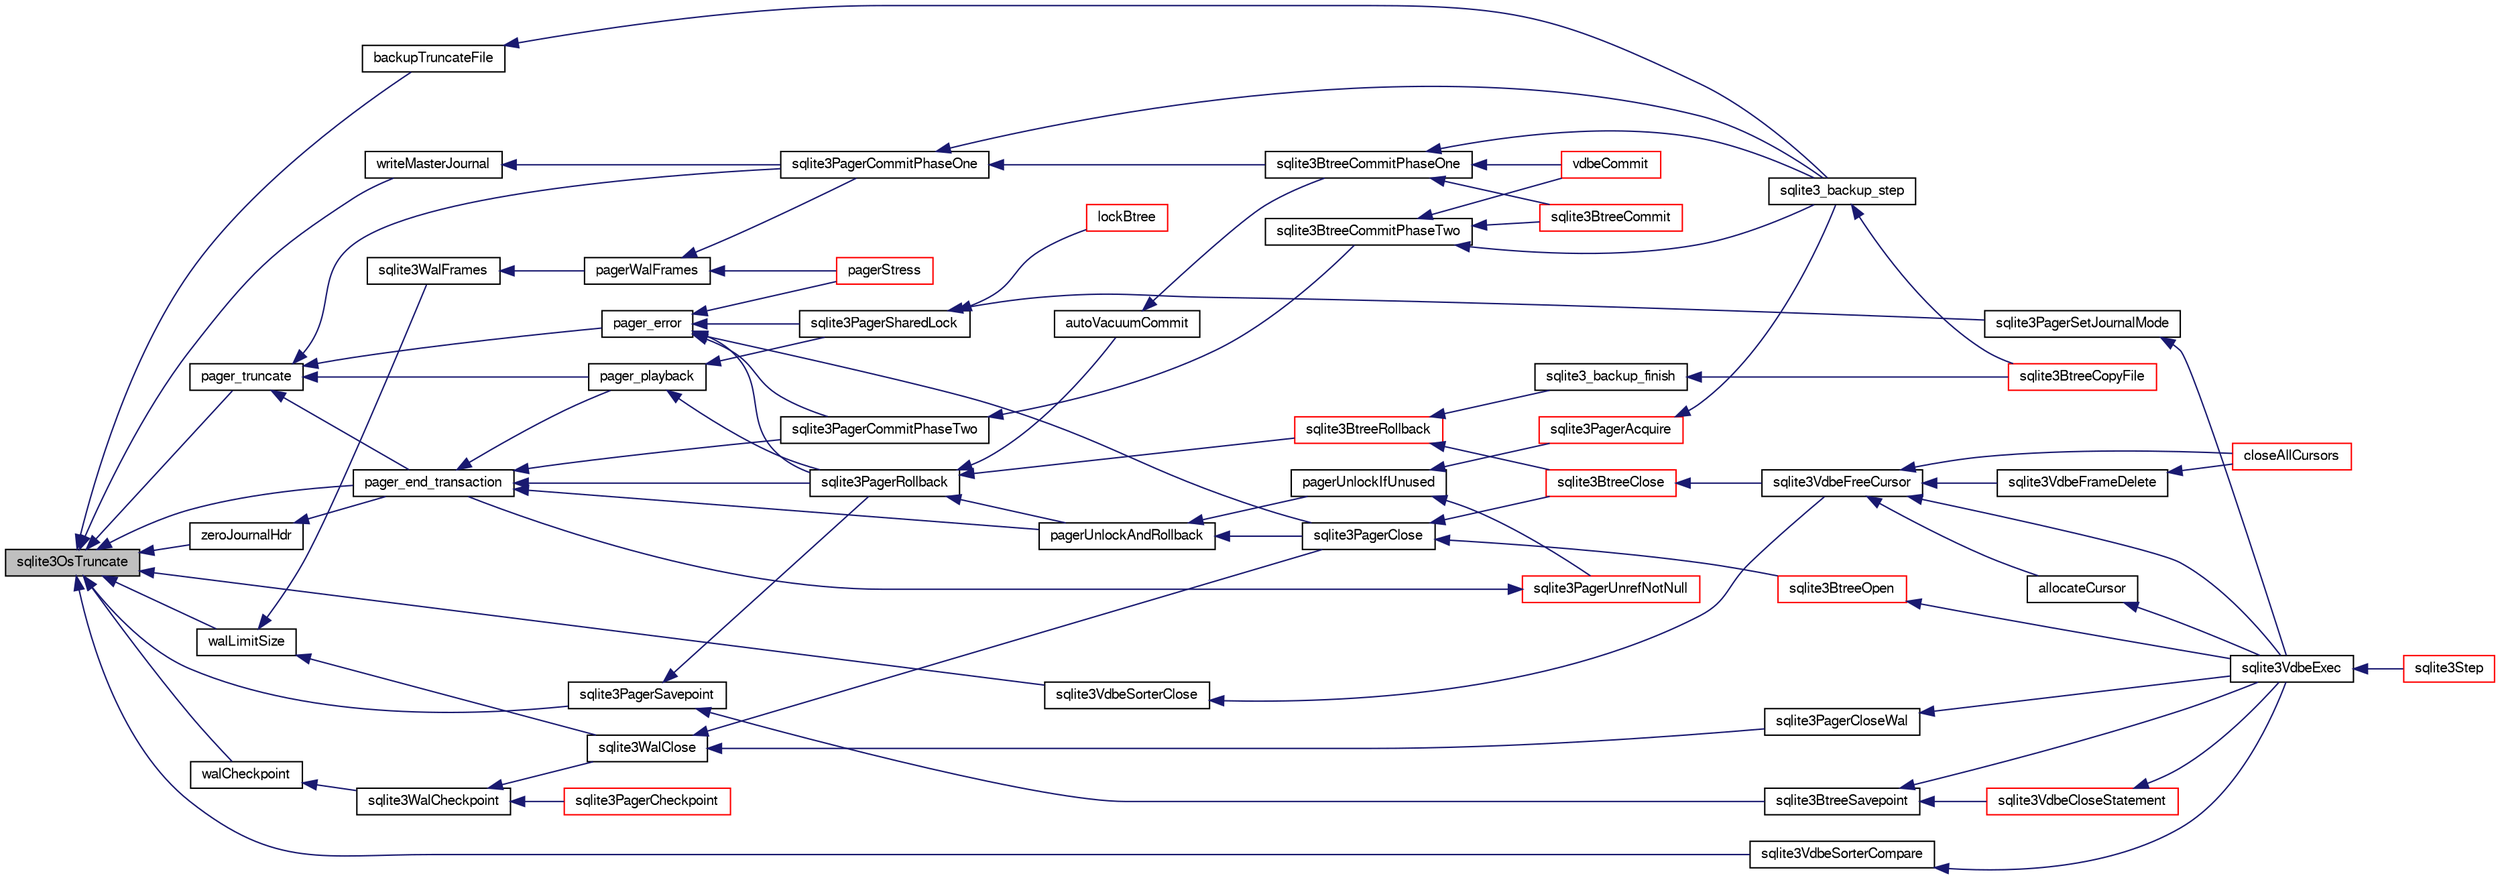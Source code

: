 digraph "sqlite3OsTruncate"
{
  edge [fontname="FreeSans",fontsize="10",labelfontname="FreeSans",labelfontsize="10"];
  node [fontname="FreeSans",fontsize="10",shape=record];
  rankdir="LR";
  Node619578 [label="sqlite3OsTruncate",height=0.2,width=0.4,color="black", fillcolor="grey75", style="filled", fontcolor="black"];
  Node619578 -> Node619579 [dir="back",color="midnightblue",fontsize="10",style="solid",fontname="FreeSans"];
  Node619579 [label="zeroJournalHdr",height=0.2,width=0.4,color="black", fillcolor="white", style="filled",URL="$sqlite3_8c.html#a6e1592949a5e668f43f0ff5f5d08fe10"];
  Node619579 -> Node619580 [dir="back",color="midnightblue",fontsize="10",style="solid",fontname="FreeSans"];
  Node619580 [label="pager_end_transaction",height=0.2,width=0.4,color="black", fillcolor="white", style="filled",URL="$sqlite3_8c.html#a0814e2cfab386b1e3ba74528870339fe"];
  Node619580 -> Node619581 [dir="back",color="midnightblue",fontsize="10",style="solid",fontname="FreeSans"];
  Node619581 [label="pagerUnlockAndRollback",height=0.2,width=0.4,color="black", fillcolor="white", style="filled",URL="$sqlite3_8c.html#a02d96b7bf62c3b13ba905d168914518c"];
  Node619581 -> Node619582 [dir="back",color="midnightblue",fontsize="10",style="solid",fontname="FreeSans"];
  Node619582 [label="sqlite3PagerClose",height=0.2,width=0.4,color="black", fillcolor="white", style="filled",URL="$sqlite3_8c.html#af94b1f96b60689fd09422cce2c85f53f"];
  Node619582 -> Node619583 [dir="back",color="midnightblue",fontsize="10",style="solid",fontname="FreeSans"];
  Node619583 [label="sqlite3BtreeOpen",height=0.2,width=0.4,color="red", fillcolor="white", style="filled",URL="$sqlite3_8c.html#a13dcb44dc34af6ce9d38de9c5aa975f9"];
  Node619583 -> Node619584 [dir="back",color="midnightblue",fontsize="10",style="solid",fontname="FreeSans"];
  Node619584 [label="sqlite3VdbeExec",height=0.2,width=0.4,color="black", fillcolor="white", style="filled",URL="$sqlite3_8c.html#a8ce40a614bdc56719c4d642b1e4dfb21"];
  Node619584 -> Node619585 [dir="back",color="midnightblue",fontsize="10",style="solid",fontname="FreeSans"];
  Node619585 [label="sqlite3Step",height=0.2,width=0.4,color="red", fillcolor="white", style="filled",URL="$sqlite3_8c.html#a3f2872e873e2758a4beedad1d5113554"];
  Node619582 -> Node619850 [dir="back",color="midnightblue",fontsize="10",style="solid",fontname="FreeSans"];
  Node619850 [label="sqlite3BtreeClose",height=0.2,width=0.4,color="red", fillcolor="white", style="filled",URL="$sqlite3_8c.html#a729b65009b66a99200496b09c124df01"];
  Node619850 -> Node619851 [dir="back",color="midnightblue",fontsize="10",style="solid",fontname="FreeSans"];
  Node619851 [label="sqlite3VdbeFreeCursor",height=0.2,width=0.4,color="black", fillcolor="white", style="filled",URL="$sqlite3_8c.html#a0f9084083e1d0639708934630f33d6ef"];
  Node619851 -> Node619852 [dir="back",color="midnightblue",fontsize="10",style="solid",fontname="FreeSans"];
  Node619852 [label="sqlite3VdbeFrameDelete",height=0.2,width=0.4,color="black", fillcolor="white", style="filled",URL="$sqlite3_8c.html#adb3773fdfb1685857e28891f76365900"];
  Node619852 -> Node619853 [dir="back",color="midnightblue",fontsize="10",style="solid",fontname="FreeSans"];
  Node619853 [label="closeAllCursors",height=0.2,width=0.4,color="red", fillcolor="white", style="filled",URL="$sqlite3_8c.html#af1ac189735864dd6989a8c5af4557547"];
  Node619851 -> Node619853 [dir="back",color="midnightblue",fontsize="10",style="solid",fontname="FreeSans"];
  Node619851 -> Node619854 [dir="back",color="midnightblue",fontsize="10",style="solid",fontname="FreeSans"];
  Node619854 [label="allocateCursor",height=0.2,width=0.4,color="black", fillcolor="white", style="filled",URL="$sqlite3_8c.html#a5083c054ea81802294e539b00a57aad4"];
  Node619854 -> Node619584 [dir="back",color="midnightblue",fontsize="10",style="solid",fontname="FreeSans"];
  Node619851 -> Node619584 [dir="back",color="midnightblue",fontsize="10",style="solid",fontname="FreeSans"];
  Node619581 -> Node619855 [dir="back",color="midnightblue",fontsize="10",style="solid",fontname="FreeSans"];
  Node619855 [label="pagerUnlockIfUnused",height=0.2,width=0.4,color="black", fillcolor="white", style="filled",URL="$sqlite3_8c.html#abf547f4276efb6f10262f7fde1e4d065"];
  Node619855 -> Node619856 [dir="back",color="midnightblue",fontsize="10",style="solid",fontname="FreeSans"];
  Node619856 [label="sqlite3PagerAcquire",height=0.2,width=0.4,color="red", fillcolor="white", style="filled",URL="$sqlite3_8c.html#a22a53daafd2bd778cda390312651f994"];
  Node619856 -> Node619797 [dir="back",color="midnightblue",fontsize="10",style="solid",fontname="FreeSans"];
  Node619797 [label="sqlite3_backup_step",height=0.2,width=0.4,color="black", fillcolor="white", style="filled",URL="$sqlite3_8h.html#a1699b75e98d082eebc465a9e64c35269"];
  Node619797 -> Node619798 [dir="back",color="midnightblue",fontsize="10",style="solid",fontname="FreeSans"];
  Node619798 [label="sqlite3BtreeCopyFile",height=0.2,width=0.4,color="red", fillcolor="white", style="filled",URL="$sqlite3_8c.html#a4d9e19a79f0d5c1dfcef0bd137ae83f9"];
  Node619855 -> Node619929 [dir="back",color="midnightblue",fontsize="10",style="solid",fontname="FreeSans"];
  Node619929 [label="sqlite3PagerUnrefNotNull",height=0.2,width=0.4,color="red", fillcolor="white", style="filled",URL="$sqlite3_8c.html#a4b314f96f09f5c68c94672e420e31ab9"];
  Node619929 -> Node619580 [dir="back",color="midnightblue",fontsize="10",style="solid",fontname="FreeSans"];
  Node619580 -> Node619858 [dir="back",color="midnightblue",fontsize="10",style="solid",fontname="FreeSans"];
  Node619858 [label="pager_playback",height=0.2,width=0.4,color="black", fillcolor="white", style="filled",URL="$sqlite3_8c.html#a9d9a750a9fc76eb4b668c8a16b164a65"];
  Node619858 -> Node619859 [dir="back",color="midnightblue",fontsize="10",style="solid",fontname="FreeSans"];
  Node619859 [label="sqlite3PagerSharedLock",height=0.2,width=0.4,color="black", fillcolor="white", style="filled",URL="$sqlite3_8c.html#a58c197b629fb6eaacf96c7add57c70df"];
  Node619859 -> Node619860 [dir="back",color="midnightblue",fontsize="10",style="solid",fontname="FreeSans"];
  Node619860 [label="sqlite3PagerSetJournalMode",height=0.2,width=0.4,color="black", fillcolor="white", style="filled",URL="$sqlite3_8c.html#afb929a0a4553cda84de16180ddbd09f7"];
  Node619860 -> Node619584 [dir="back",color="midnightblue",fontsize="10",style="solid",fontname="FreeSans"];
  Node619859 -> Node619861 [dir="back",color="midnightblue",fontsize="10",style="solid",fontname="FreeSans"];
  Node619861 [label="lockBtree",height=0.2,width=0.4,color="red", fillcolor="white", style="filled",URL="$sqlite3_8c.html#a5b808194d3178be15705a420265cee9d"];
  Node619858 -> Node619864 [dir="back",color="midnightblue",fontsize="10",style="solid",fontname="FreeSans"];
  Node619864 [label="sqlite3PagerRollback",height=0.2,width=0.4,color="black", fillcolor="white", style="filled",URL="$sqlite3_8c.html#afdd2ecbb97b7a716892ff6bd10c7dfd0"];
  Node619864 -> Node619581 [dir="back",color="midnightblue",fontsize="10",style="solid",fontname="FreeSans"];
  Node619864 -> Node619865 [dir="back",color="midnightblue",fontsize="10",style="solid",fontname="FreeSans"];
  Node619865 [label="autoVacuumCommit",height=0.2,width=0.4,color="black", fillcolor="white", style="filled",URL="$sqlite3_8c.html#a809d22c6311135ae3048adf41febaef0"];
  Node619865 -> Node619866 [dir="back",color="midnightblue",fontsize="10",style="solid",fontname="FreeSans"];
  Node619866 [label="sqlite3BtreeCommitPhaseOne",height=0.2,width=0.4,color="black", fillcolor="white", style="filled",URL="$sqlite3_8c.html#ae266cba101e64ad99a166f237532e262"];
  Node619866 -> Node619867 [dir="back",color="midnightblue",fontsize="10",style="solid",fontname="FreeSans"];
  Node619867 [label="sqlite3BtreeCommit",height=0.2,width=0.4,color="red", fillcolor="white", style="filled",URL="$sqlite3_8c.html#a8e56ab314556935f9f73080147d26419"];
  Node619866 -> Node619797 [dir="back",color="midnightblue",fontsize="10",style="solid",fontname="FreeSans"];
  Node619866 -> Node619868 [dir="back",color="midnightblue",fontsize="10",style="solid",fontname="FreeSans"];
  Node619868 [label="vdbeCommit",height=0.2,width=0.4,color="red", fillcolor="white", style="filled",URL="$sqlite3_8c.html#a5d7f1e0625451b987728f600cfe1b92d"];
  Node619864 -> Node619869 [dir="back",color="midnightblue",fontsize="10",style="solid",fontname="FreeSans"];
  Node619869 [label="sqlite3BtreeRollback",height=0.2,width=0.4,color="red", fillcolor="white", style="filled",URL="$sqlite3_8c.html#a317473acdafdd688385c8954f09de186"];
  Node619869 -> Node619850 [dir="back",color="midnightblue",fontsize="10",style="solid",fontname="FreeSans"];
  Node619869 -> Node619814 [dir="back",color="midnightblue",fontsize="10",style="solid",fontname="FreeSans"];
  Node619814 [label="sqlite3_backup_finish",height=0.2,width=0.4,color="black", fillcolor="white", style="filled",URL="$sqlite3_8h.html#a176857dd58d99be53b6d7305533e0048"];
  Node619814 -> Node619798 [dir="back",color="midnightblue",fontsize="10",style="solid",fontname="FreeSans"];
  Node619580 -> Node619965 [dir="back",color="midnightblue",fontsize="10",style="solid",fontname="FreeSans"];
  Node619965 [label="sqlite3PagerCommitPhaseTwo",height=0.2,width=0.4,color="black", fillcolor="white", style="filled",URL="$sqlite3_8c.html#a18af1df44bbc3ae598f0559f6fc5861e"];
  Node619965 -> Node619959 [dir="back",color="midnightblue",fontsize="10",style="solid",fontname="FreeSans"];
  Node619959 [label="sqlite3BtreeCommitPhaseTwo",height=0.2,width=0.4,color="black", fillcolor="white", style="filled",URL="$sqlite3_8c.html#a84764f43cb4ca50bcac1fc674e8d6dd9"];
  Node619959 -> Node619867 [dir="back",color="midnightblue",fontsize="10",style="solid",fontname="FreeSans"];
  Node619959 -> Node619797 [dir="back",color="midnightblue",fontsize="10",style="solid",fontname="FreeSans"];
  Node619959 -> Node619868 [dir="back",color="midnightblue",fontsize="10",style="solid",fontname="FreeSans"];
  Node619580 -> Node619864 [dir="back",color="midnightblue",fontsize="10",style="solid",fontname="FreeSans"];
  Node619578 -> Node619966 [dir="back",color="midnightblue",fontsize="10",style="solid",fontname="FreeSans"];
  Node619966 [label="writeMasterJournal",height=0.2,width=0.4,color="black", fillcolor="white", style="filled",URL="$sqlite3_8c.html#a6df09ec3e85ec74c6ee0bbbbe72a8cf3"];
  Node619966 -> Node619934 [dir="back",color="midnightblue",fontsize="10",style="solid",fontname="FreeSans"];
  Node619934 [label="sqlite3PagerCommitPhaseOne",height=0.2,width=0.4,color="black", fillcolor="white", style="filled",URL="$sqlite3_8c.html#a2baf986bff9120486e9acc5951494ea7"];
  Node619934 -> Node619866 [dir="back",color="midnightblue",fontsize="10",style="solid",fontname="FreeSans"];
  Node619934 -> Node619797 [dir="back",color="midnightblue",fontsize="10",style="solid",fontname="FreeSans"];
  Node619578 -> Node619580 [dir="back",color="midnightblue",fontsize="10",style="solid",fontname="FreeSans"];
  Node619578 -> Node619967 [dir="back",color="midnightblue",fontsize="10",style="solid",fontname="FreeSans"];
  Node619967 [label="pager_truncate",height=0.2,width=0.4,color="black", fillcolor="white", style="filled",URL="$sqlite3_8c.html#aa0700caa408442673a3ede3bb04b1f0b"];
  Node619967 -> Node619968 [dir="back",color="midnightblue",fontsize="10",style="solid",fontname="FreeSans"];
  Node619968 [label="pager_error",height=0.2,width=0.4,color="black", fillcolor="white", style="filled",URL="$sqlite3_8c.html#ac15e13c61047b37098e21115614ddd22"];
  Node619968 -> Node619582 [dir="back",color="midnightblue",fontsize="10",style="solid",fontname="FreeSans"];
  Node619968 -> Node619946 [dir="back",color="midnightblue",fontsize="10",style="solid",fontname="FreeSans"];
  Node619946 [label="pagerStress",height=0.2,width=0.4,color="red", fillcolor="white", style="filled",URL="$sqlite3_8c.html#abb21a3a371038e9e3e69af0f21a1b386"];
  Node619968 -> Node619859 [dir="back",color="midnightblue",fontsize="10",style="solid",fontname="FreeSans"];
  Node619968 -> Node619965 [dir="back",color="midnightblue",fontsize="10",style="solid",fontname="FreeSans"];
  Node619968 -> Node619864 [dir="back",color="midnightblue",fontsize="10",style="solid",fontname="FreeSans"];
  Node619967 -> Node619580 [dir="back",color="midnightblue",fontsize="10",style="solid",fontname="FreeSans"];
  Node619967 -> Node619858 [dir="back",color="midnightblue",fontsize="10",style="solid",fontname="FreeSans"];
  Node619967 -> Node619934 [dir="back",color="midnightblue",fontsize="10",style="solid",fontname="FreeSans"];
  Node619578 -> Node619871 [dir="back",color="midnightblue",fontsize="10",style="solid",fontname="FreeSans"];
  Node619871 [label="sqlite3PagerSavepoint",height=0.2,width=0.4,color="black", fillcolor="white", style="filled",URL="$sqlite3_8c.html#a8b5f1920b6a8b564a47e243868f2c8d4"];
  Node619871 -> Node619864 [dir="back",color="midnightblue",fontsize="10",style="solid",fontname="FreeSans"];
  Node619871 -> Node619872 [dir="back",color="midnightblue",fontsize="10",style="solid",fontname="FreeSans"];
  Node619872 [label="sqlite3BtreeSavepoint",height=0.2,width=0.4,color="black", fillcolor="white", style="filled",URL="$sqlite3_8c.html#a4580edf7e5192abf64317a3931972115"];
  Node619872 -> Node619873 [dir="back",color="midnightblue",fontsize="10",style="solid",fontname="FreeSans"];
  Node619873 [label="sqlite3VdbeCloseStatement",height=0.2,width=0.4,color="red", fillcolor="white", style="filled",URL="$sqlite3_8c.html#a4c26892e24ee00a0b5ba3bdeaf2d36fa"];
  Node619873 -> Node619584 [dir="back",color="midnightblue",fontsize="10",style="solid",fontname="FreeSans"];
  Node619872 -> Node619584 [dir="back",color="midnightblue",fontsize="10",style="solid",fontname="FreeSans"];
  Node619578 -> Node619969 [dir="back",color="midnightblue",fontsize="10",style="solid",fontname="FreeSans"];
  Node619969 [label="walCheckpoint",height=0.2,width=0.4,color="black", fillcolor="white", style="filled",URL="$sqlite3_8c.html#ab5245070ab67db40291c71c4991aa317"];
  Node619969 -> Node619970 [dir="back",color="midnightblue",fontsize="10",style="solid",fontname="FreeSans"];
  Node619970 [label="sqlite3WalCheckpoint",height=0.2,width=0.4,color="black", fillcolor="white", style="filled",URL="$sqlite3_8c.html#a58bec6523fa854142169cdff1fbb8e5f"];
  Node619970 -> Node619971 [dir="back",color="midnightblue",fontsize="10",style="solid",fontname="FreeSans"];
  Node619971 [label="sqlite3PagerCheckpoint",height=0.2,width=0.4,color="red", fillcolor="white", style="filled",URL="$sqlite3_8c.html#a51b879bda409240901c1443161246045"];
  Node619970 -> Node619978 [dir="back",color="midnightblue",fontsize="10",style="solid",fontname="FreeSans"];
  Node619978 [label="sqlite3WalClose",height=0.2,width=0.4,color="black", fillcolor="white", style="filled",URL="$sqlite3_8c.html#abfd7d36ec6ea41ecb2717dd4c6b0571e"];
  Node619978 -> Node619582 [dir="back",color="midnightblue",fontsize="10",style="solid",fontname="FreeSans"];
  Node619978 -> Node619979 [dir="back",color="midnightblue",fontsize="10",style="solid",fontname="FreeSans"];
  Node619979 [label="sqlite3PagerCloseWal",height=0.2,width=0.4,color="black", fillcolor="white", style="filled",URL="$sqlite3_8c.html#ac62d7d3d29214a7cad25fdd88e7c7a74"];
  Node619979 -> Node619584 [dir="back",color="midnightblue",fontsize="10",style="solid",fontname="FreeSans"];
  Node619578 -> Node619980 [dir="back",color="midnightblue",fontsize="10",style="solid",fontname="FreeSans"];
  Node619980 [label="walLimitSize",height=0.2,width=0.4,color="black", fillcolor="white", style="filled",URL="$sqlite3_8c.html#a7d814227c8fb4a3441c42e9f2fdade3b"];
  Node619980 -> Node619978 [dir="back",color="midnightblue",fontsize="10",style="solid",fontname="FreeSans"];
  Node619980 -> Node619981 [dir="back",color="midnightblue",fontsize="10",style="solid",fontname="FreeSans"];
  Node619981 [label="sqlite3WalFrames",height=0.2,width=0.4,color="black", fillcolor="white", style="filled",URL="$sqlite3_8c.html#af9606aac275558d3b96c83b2bff2d717"];
  Node619981 -> Node619945 [dir="back",color="midnightblue",fontsize="10",style="solid",fontname="FreeSans"];
  Node619945 [label="pagerWalFrames",height=0.2,width=0.4,color="black", fillcolor="white", style="filled",URL="$sqlite3_8c.html#a1675dba6bfeb50d8aa8a0509103fd004"];
  Node619945 -> Node619946 [dir="back",color="midnightblue",fontsize="10",style="solid",fontname="FreeSans"];
  Node619945 -> Node619934 [dir="back",color="midnightblue",fontsize="10",style="solid",fontname="FreeSans"];
  Node619578 -> Node619982 [dir="back",color="midnightblue",fontsize="10",style="solid",fontname="FreeSans"];
  Node619982 [label="backupTruncateFile",height=0.2,width=0.4,color="black", fillcolor="white", style="filled",URL="$sqlite3_8c.html#a140384ac4c9367f2ad64e52a7c62bc62"];
  Node619982 -> Node619797 [dir="back",color="midnightblue",fontsize="10",style="solid",fontname="FreeSans"];
  Node619578 -> Node619983 [dir="back",color="midnightblue",fontsize="10",style="solid",fontname="FreeSans"];
  Node619983 [label="sqlite3VdbeSorterClose",height=0.2,width=0.4,color="black", fillcolor="white", style="filled",URL="$sqlite3_8c.html#a787fa9e9800f8ae4ef3fa11044ed1ac9"];
  Node619983 -> Node619851 [dir="back",color="midnightblue",fontsize="10",style="solid",fontname="FreeSans"];
  Node619578 -> Node619984 [dir="back",color="midnightblue",fontsize="10",style="solid",fontname="FreeSans"];
  Node619984 [label="sqlite3VdbeSorterCompare",height=0.2,width=0.4,color="black", fillcolor="white", style="filled",URL="$sqlite3_8c.html#a6e73d18bbcc57eb7069169ef7122686c"];
  Node619984 -> Node619584 [dir="back",color="midnightblue",fontsize="10",style="solid",fontname="FreeSans"];
}
